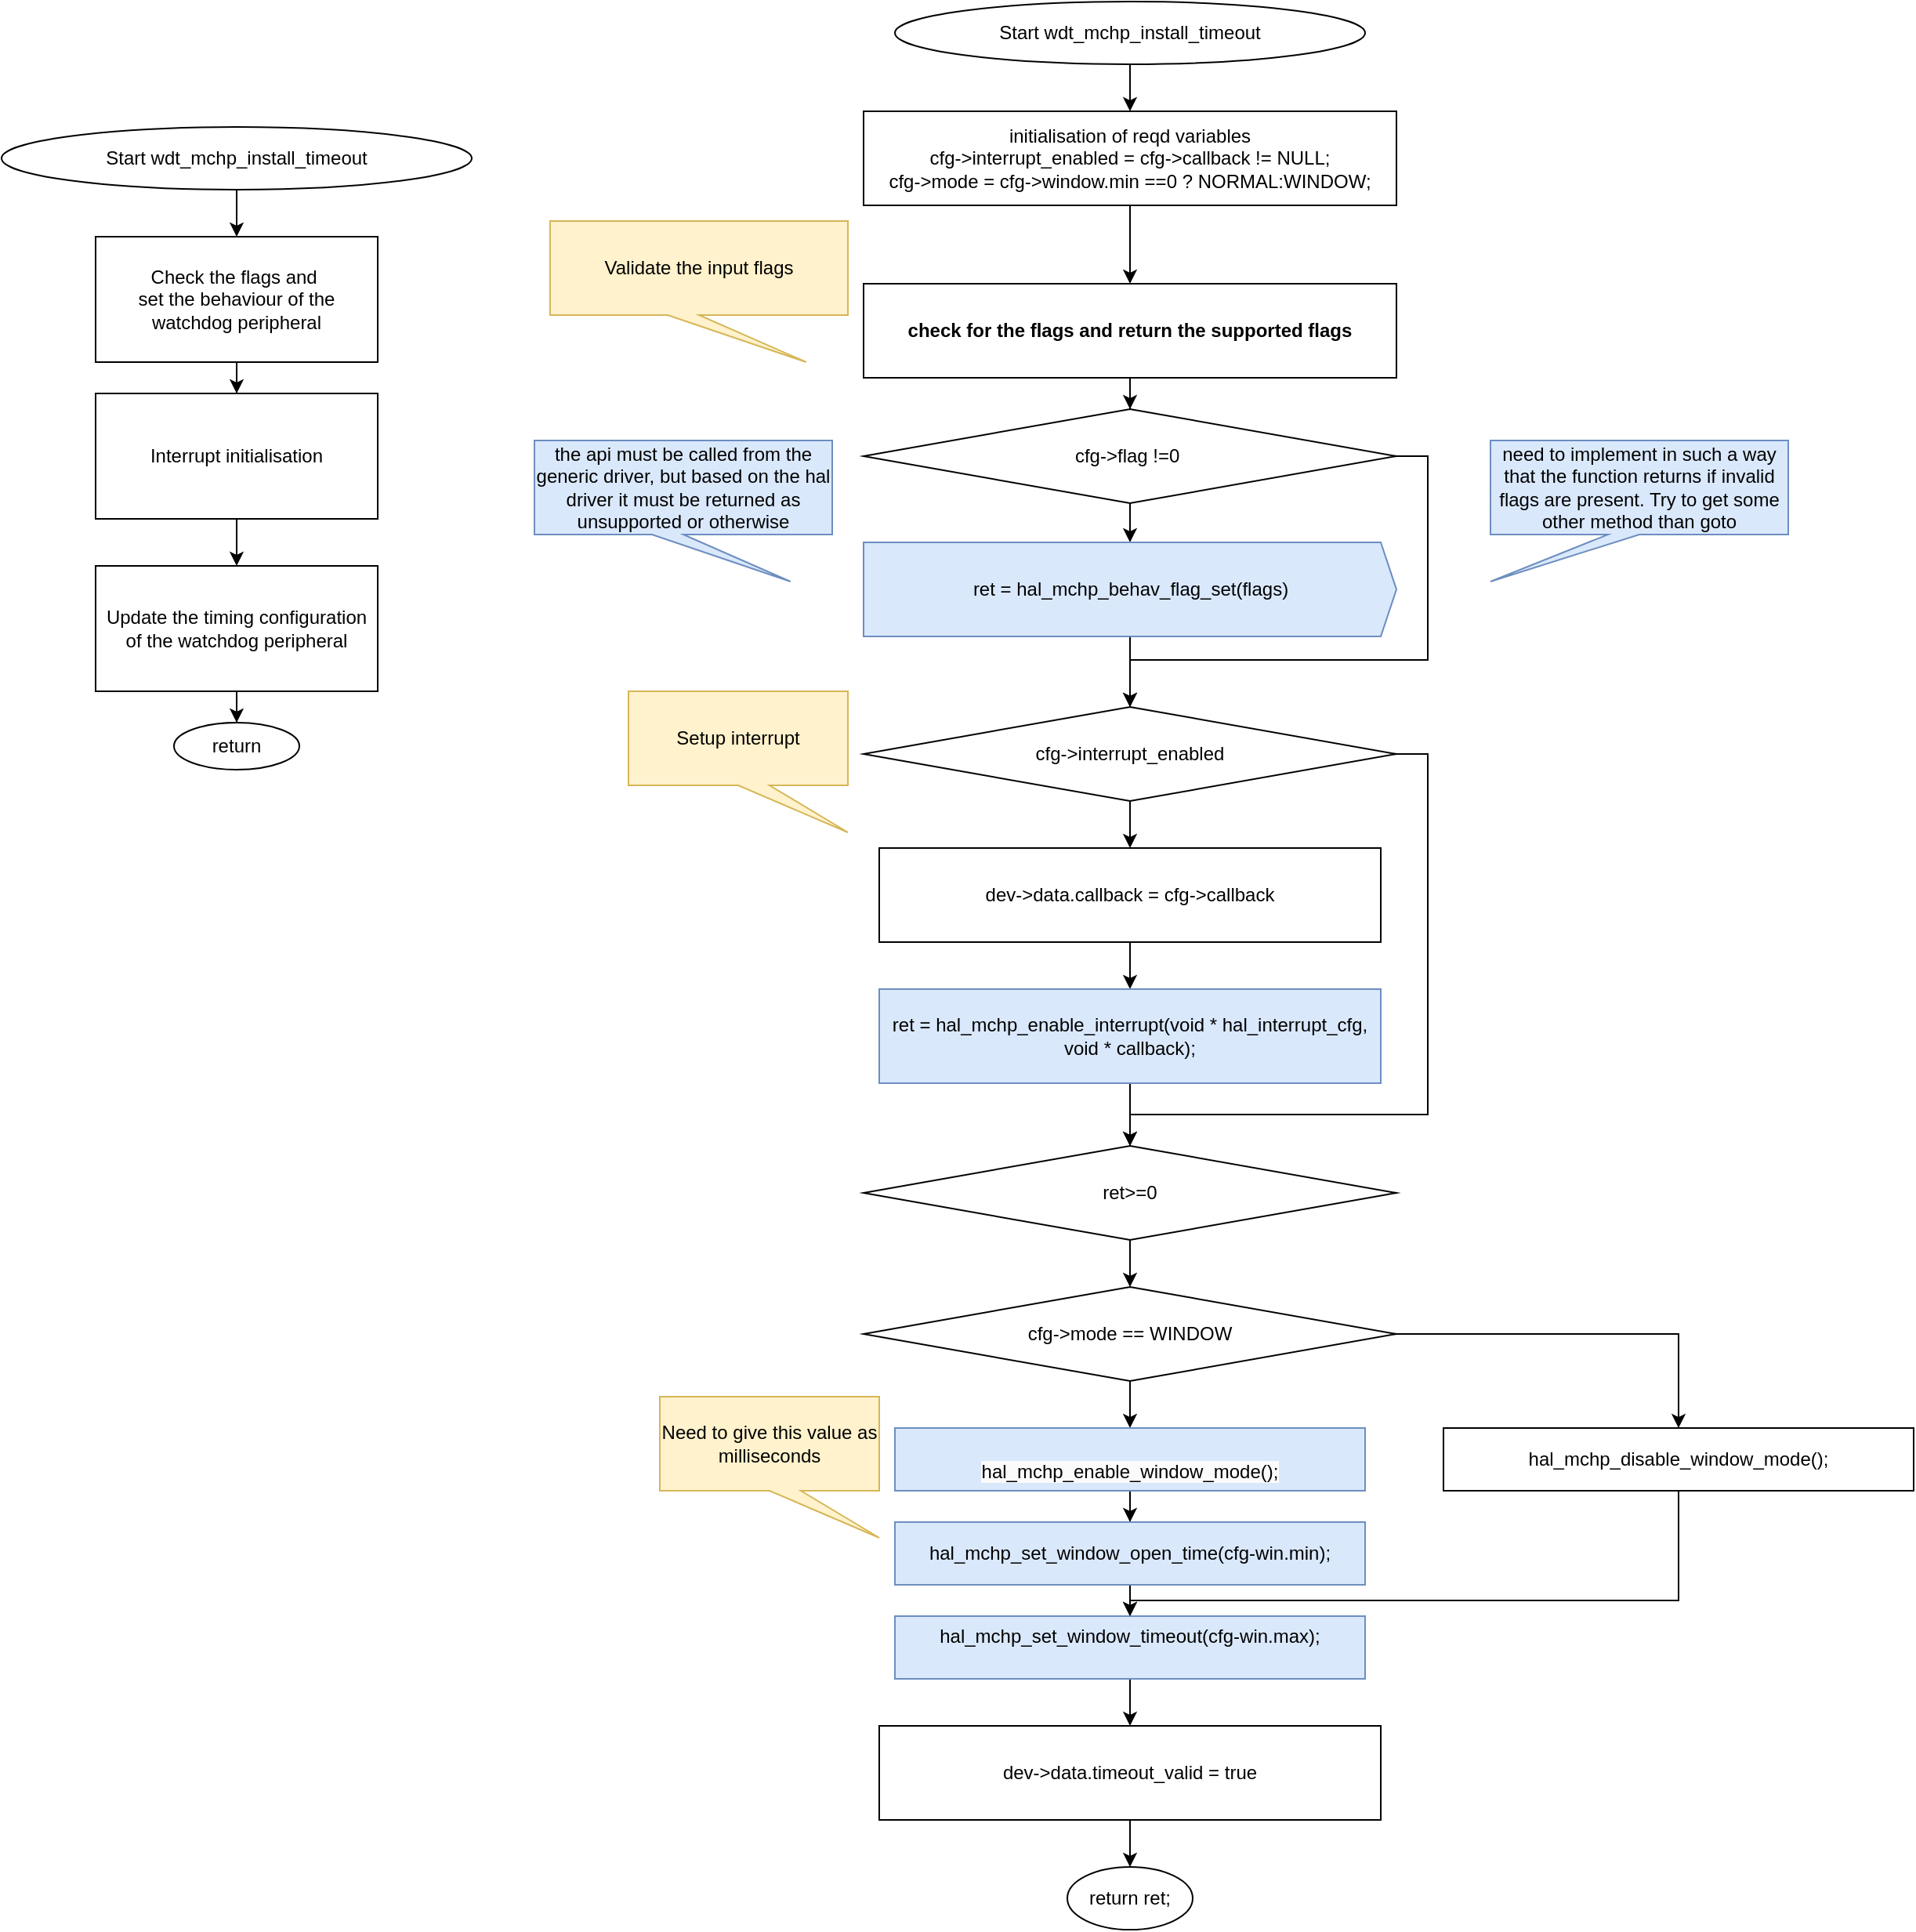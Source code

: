 <mxfile version="26.1.0" pages="4">
  <diagram name="Generic driver" id="SfNQfvxZLO02fJ4jTmW9">
    <mxGraphModel dx="3593" dy="2520" grid="1" gridSize="10" guides="1" tooltips="1" connect="1" arrows="1" fold="1" page="1" pageScale="1" pageWidth="850" pageHeight="1100" math="0" shadow="0">
      <root>
        <mxCell id="0" />
        <mxCell id="1" parent="0" />
        <mxCell id="_IJ8j6HERIVw-JtHitqG-2" value="" style="edgeStyle=orthogonalEdgeStyle;shape=connector;rounded=0;orthogonalLoop=1;jettySize=auto;html=1;strokeColor=default;strokeWidth=1;align=center;verticalAlign=middle;fontFamily=Helvetica;fontSize=11;fontColor=default;labelBackgroundColor=default;endArrow=classic;" edge="1" parent="1" source="bzrSZ7aLA33_47RsIpQv-1" target="_IJ8j6HERIVw-JtHitqG-1">
          <mxGeometry relative="1" as="geometry" />
        </mxCell>
        <mxCell id="bzrSZ7aLA33_47RsIpQv-1" value="Start wdt_mchp_install_timeout" style="ellipse;whiteSpace=wrap;html=1;" parent="1" vertex="1">
          <mxGeometry x="290" y="-40" width="300" height="40" as="geometry" />
        </mxCell>
        <mxCell id="bzrSZ7aLA33_47RsIpQv-5" value="" style="edgeStyle=orthogonalEdgeStyle;rounded=0;orthogonalLoop=1;jettySize=auto;html=1;" parent="1" source="bzrSZ7aLA33_47RsIpQv-2" target="bzrSZ7aLA33_47RsIpQv-4" edge="1">
          <mxGeometry relative="1" as="geometry" />
        </mxCell>
        <mxCell id="bzrSZ7aLA33_47RsIpQv-2" value="check for the flags and return the supported flags" style="whiteSpace=wrap;html=1;fontStyle=1" parent="1" vertex="1">
          <mxGeometry x="270" y="140" width="340" height="60" as="geometry" />
        </mxCell>
        <mxCell id="bzrSZ7aLA33_47RsIpQv-12" value="" style="edgeStyle=orthogonalEdgeStyle;rounded=0;orthogonalLoop=1;jettySize=auto;html=1;" parent="1" source="bzrSZ7aLA33_47RsIpQv-4" target="bzrSZ7aLA33_47RsIpQv-11" edge="1">
          <mxGeometry relative="1" as="geometry" />
        </mxCell>
        <mxCell id="jySaXH7x7-FIl3scMTHg-3" style="edgeStyle=orthogonalEdgeStyle;shape=connector;rounded=0;orthogonalLoop=1;jettySize=auto;html=1;exitX=1;exitY=0.5;exitDx=0;exitDy=0;entryX=0.5;entryY=0;entryDx=0;entryDy=0;strokeColor=default;strokeWidth=1;align=center;verticalAlign=middle;fontFamily=Helvetica;fontSize=11;fontColor=default;labelBackgroundColor=default;endArrow=classic;" edge="1" parent="1" source="bzrSZ7aLA33_47RsIpQv-4" target="_IJ8j6HERIVw-JtHitqG-49">
          <mxGeometry relative="1" as="geometry">
            <mxPoint x="440" y="400" as="targetPoint" />
            <Array as="points">
              <mxPoint x="630" y="250" />
              <mxPoint x="630" y="380" />
              <mxPoint x="440" y="380" />
            </Array>
          </mxGeometry>
        </mxCell>
        <mxCell id="bzrSZ7aLA33_47RsIpQv-4" value="cfg-&amp;gt;flag !=0&amp;nbsp;" style="rhombus;whiteSpace=wrap;html=1;" parent="1" vertex="1">
          <mxGeometry x="270" y="220" width="340" height="60" as="geometry" />
        </mxCell>
        <mxCell id="bzrSZ7aLA33_47RsIpQv-7" value="Validate the input flags" style="shape=callout;whiteSpace=wrap;html=1;perimeter=calloutPerimeter;position2=0.14;fillColor=#fff2cc;strokeColor=#d6b656;flipH=1;" parent="1" vertex="1">
          <mxGeometry x="70" y="100" width="190" height="90" as="geometry" />
        </mxCell>
        <mxCell id="bzrSZ7aLA33_47RsIpQv-9" value="the api must be called from the generic driver, but based on the hal driver it must be returned as unsupported or otherwise" style="shape=callout;whiteSpace=wrap;html=1;perimeter=calloutPerimeter;position2=0.14;fillColor=#dae8fc;strokeColor=#6c8ebf;flipH=1;" parent="1" vertex="1">
          <mxGeometry x="60" y="240" width="190" height="90" as="geometry" />
        </mxCell>
        <mxCell id="jySaXH7x7-FIl3scMTHg-4" value="" style="edgeStyle=orthogonalEdgeStyle;shape=connector;rounded=0;orthogonalLoop=1;jettySize=auto;html=1;strokeColor=default;strokeWidth=1;align=center;verticalAlign=middle;fontFamily=Helvetica;fontSize=11;fontColor=default;labelBackgroundColor=default;endArrow=classic;entryX=0.5;entryY=0;entryDx=0;entryDy=0;" edge="1" parent="1" source="bzrSZ7aLA33_47RsIpQv-11" target="_IJ8j6HERIVw-JtHitqG-49">
          <mxGeometry relative="1" as="geometry">
            <mxPoint x="440.0" y="400" as="targetPoint" />
          </mxGeometry>
        </mxCell>
        <mxCell id="bzrSZ7aLA33_47RsIpQv-11" value="ret = hal_mchp_behav_flag_set(flags)" style="html=1;shadow=0;dashed=0;align=center;verticalAlign=middle;shape=mxgraph.arrows2.arrow;dy=0;dx=10;notch=0;fillColor=#dae8fc;strokeColor=#6c8ebf;" parent="1" vertex="1">
          <mxGeometry x="270" y="305" width="340" height="60" as="geometry" />
        </mxCell>
        <mxCell id="Qr5PpfuwBPDNZFlePaK6-3" value="" style="edgeStyle=orthogonalEdgeStyle;shape=connector;rounded=0;orthogonalLoop=1;jettySize=auto;html=1;strokeColor=default;strokeWidth=1;align=center;verticalAlign=middle;fontFamily=Helvetica;fontSize=11;fontColor=default;labelBackgroundColor=default;endArrow=classic;" edge="1" parent="1" source="Qr5PpfuwBPDNZFlePaK6-1" target="Qr5PpfuwBPDNZFlePaK6-2">
          <mxGeometry relative="1" as="geometry" />
        </mxCell>
        <mxCell id="Qr5PpfuwBPDNZFlePaK6-1" value="Start wdt_mchp_install_timeout" style="ellipse;whiteSpace=wrap;html=1;" vertex="1" parent="1">
          <mxGeometry x="-280" y="40" width="300" height="40" as="geometry" />
        </mxCell>
        <mxCell id="Qr5PpfuwBPDNZFlePaK6-5" value="" style="edgeStyle=orthogonalEdgeStyle;shape=connector;rounded=0;orthogonalLoop=1;jettySize=auto;html=1;strokeColor=default;strokeWidth=1;align=center;verticalAlign=middle;fontFamily=Helvetica;fontSize=11;fontColor=default;labelBackgroundColor=default;endArrow=classic;" edge="1" parent="1" source="Qr5PpfuwBPDNZFlePaK6-2" target="Qr5PpfuwBPDNZFlePaK6-4">
          <mxGeometry relative="1" as="geometry" />
        </mxCell>
        <mxCell id="Qr5PpfuwBPDNZFlePaK6-2" value="Check the flags and&amp;nbsp;&lt;div&gt;set the behaviour of the&lt;/div&gt;&lt;div&gt;watchdog peripheral&lt;/div&gt;" style="whiteSpace=wrap;html=1;" vertex="1" parent="1">
          <mxGeometry x="-220" y="110" width="180" height="80" as="geometry" />
        </mxCell>
        <mxCell id="Qr5PpfuwBPDNZFlePaK6-7" value="" style="edgeStyle=orthogonalEdgeStyle;shape=connector;rounded=0;orthogonalLoop=1;jettySize=auto;html=1;strokeColor=default;strokeWidth=1;align=center;verticalAlign=middle;fontFamily=Helvetica;fontSize=11;fontColor=default;labelBackgroundColor=default;endArrow=classic;" edge="1" parent="1" source="Qr5PpfuwBPDNZFlePaK6-4" target="Qr5PpfuwBPDNZFlePaK6-6">
          <mxGeometry relative="1" as="geometry" />
        </mxCell>
        <mxCell id="Qr5PpfuwBPDNZFlePaK6-4" value="Interrupt initialisation" style="whiteSpace=wrap;html=1;" vertex="1" parent="1">
          <mxGeometry x="-220" y="210" width="180" height="80" as="geometry" />
        </mxCell>
        <mxCell id="Qr5PpfuwBPDNZFlePaK6-9" value="" style="edgeStyle=orthogonalEdgeStyle;shape=connector;rounded=0;orthogonalLoop=1;jettySize=auto;html=1;strokeColor=default;strokeWidth=1;align=center;verticalAlign=middle;fontFamily=Helvetica;fontSize=11;fontColor=default;labelBackgroundColor=default;endArrow=classic;" edge="1" parent="1" source="Qr5PpfuwBPDNZFlePaK6-6" target="Qr5PpfuwBPDNZFlePaK6-8">
          <mxGeometry relative="1" as="geometry" />
        </mxCell>
        <mxCell id="Qr5PpfuwBPDNZFlePaK6-6" value="Update the timing configuration of the watchdog peripheral" style="whiteSpace=wrap;html=1;" vertex="1" parent="1">
          <mxGeometry x="-220" y="320" width="180" height="80" as="geometry" />
        </mxCell>
        <mxCell id="Qr5PpfuwBPDNZFlePaK6-8" value="return" style="ellipse;whiteSpace=wrap;html=1;" vertex="1" parent="1">
          <mxGeometry x="-170" y="420" width="80" height="30" as="geometry" />
        </mxCell>
        <mxCell id="_IJ8j6HERIVw-JtHitqG-3" value="" style="edgeStyle=orthogonalEdgeStyle;shape=connector;rounded=0;orthogonalLoop=1;jettySize=auto;html=1;strokeColor=default;strokeWidth=1;align=center;verticalAlign=middle;fontFamily=Helvetica;fontSize=11;fontColor=default;labelBackgroundColor=default;endArrow=classic;" edge="1" parent="1" source="_IJ8j6HERIVw-JtHitqG-1" target="bzrSZ7aLA33_47RsIpQv-2">
          <mxGeometry relative="1" as="geometry" />
        </mxCell>
        <mxCell id="_IJ8j6HERIVw-JtHitqG-1" value="initialisation of reqd variables&lt;div&gt;cfg-&amp;gt;interrupt_enabled = cfg-&amp;gt;callback != NULL;&lt;/div&gt;&lt;div&gt;cfg-&amp;gt;mode = cfg-&amp;gt;window.min ==0 ? NORMAL:WINDOW;&lt;/div&gt;" style="whiteSpace=wrap;html=1;" vertex="1" parent="1">
          <mxGeometry x="270" y="30" width="340" height="60" as="geometry" />
        </mxCell>
        <mxCell id="_IJ8j6HERIVw-JtHitqG-28" value="need to implement in such a way that the function returns if invalid flags are present. Try to get some other method than goto" style="shape=callout;whiteSpace=wrap;html=1;perimeter=calloutPerimeter;position2=1;fillColor=#dae8fc;strokeColor=#6c8ebf;flipH=1;" vertex="1" parent="1">
          <mxGeometry x="670" y="240" width="190" height="90" as="geometry" />
        </mxCell>
        <mxCell id="_IJ8j6HERIVw-JtHitqG-46" value="Setup interrupt" style="shape=callout;whiteSpace=wrap;html=1;perimeter=calloutPerimeter;position2=1;fillColor=#fff2cc;strokeColor=#d6b656;" vertex="1" parent="1">
          <mxGeometry x="120" y="400" width="140" height="90" as="geometry" />
        </mxCell>
        <mxCell id="_IJ8j6HERIVw-JtHitqG-47" value="" style="edgeStyle=orthogonalEdgeStyle;shape=connector;rounded=0;orthogonalLoop=1;jettySize=auto;html=1;strokeColor=default;strokeWidth=1;align=center;verticalAlign=middle;fontFamily=Helvetica;fontSize=11;fontColor=default;labelBackgroundColor=default;endArrow=classic;" edge="1" parent="1" source="_IJ8j6HERIVw-JtHitqG-49" target="_IJ8j6HERIVw-JtHitqG-51">
          <mxGeometry relative="1" as="geometry" />
        </mxCell>
        <mxCell id="_IJ8j6HERIVw-JtHitqG-48" style="edgeStyle=orthogonalEdgeStyle;shape=connector;rounded=0;orthogonalLoop=1;jettySize=auto;html=1;exitX=1;exitY=0.5;exitDx=0;exitDy=0;entryX=0.5;entryY=0;entryDx=0;entryDy=0;strokeColor=default;strokeWidth=1;align=center;verticalAlign=middle;fontFamily=Helvetica;fontSize=11;fontColor=default;labelBackgroundColor=default;endArrow=classic;" edge="1" parent="1" source="_IJ8j6HERIVw-JtHitqG-49" target="_IJ8j6HERIVw-JtHitqG-57">
          <mxGeometry relative="1" as="geometry">
            <Array as="points">
              <mxPoint x="630" y="440" />
              <mxPoint x="630" y="670" />
              <mxPoint x="440" y="670" />
            </Array>
          </mxGeometry>
        </mxCell>
        <mxCell id="_IJ8j6HERIVw-JtHitqG-49" value="cfg-&amp;gt;interrupt_enabled" style="rhombus;whiteSpace=wrap;html=1;" vertex="1" parent="1">
          <mxGeometry x="270" y="410" width="340" height="60" as="geometry" />
        </mxCell>
        <mxCell id="_IJ8j6HERIVw-JtHitqG-50" value="" style="edgeStyle=orthogonalEdgeStyle;shape=connector;rounded=0;orthogonalLoop=1;jettySize=auto;html=1;strokeColor=default;strokeWidth=1;align=center;verticalAlign=middle;fontFamily=Helvetica;fontSize=11;fontColor=default;labelBackgroundColor=default;endArrow=classic;" edge="1" parent="1" source="_IJ8j6HERIVw-JtHitqG-51" target="_IJ8j6HERIVw-JtHitqG-53">
          <mxGeometry relative="1" as="geometry" />
        </mxCell>
        <mxCell id="_IJ8j6HERIVw-JtHitqG-51" value="dev-&amp;gt;data.callback = cfg-&amp;gt;callback" style="whiteSpace=wrap;html=1;" vertex="1" parent="1">
          <mxGeometry x="280" y="500" width="320" height="60" as="geometry" />
        </mxCell>
        <mxCell id="_IJ8j6HERIVw-JtHitqG-52" style="edgeStyle=orthogonalEdgeStyle;shape=connector;rounded=0;orthogonalLoop=1;jettySize=auto;html=1;entryX=0.5;entryY=0;entryDx=0;entryDy=0;strokeColor=default;strokeWidth=1;align=center;verticalAlign=middle;fontFamily=Helvetica;fontSize=11;fontColor=default;labelBackgroundColor=default;endArrow=classic;" edge="1" parent="1" source="_IJ8j6HERIVw-JtHitqG-53" target="_IJ8j6HERIVw-JtHitqG-57">
          <mxGeometry relative="1" as="geometry" />
        </mxCell>
        <mxCell id="_IJ8j6HERIVw-JtHitqG-53" value="ret = hal_mchp_enable_interrupt(void * hal_interrupt_cfg, void * callback);" style="whiteSpace=wrap;html=1;fillColor=#dae8fc;strokeColor=#6c8ebf;" vertex="1" parent="1">
          <mxGeometry x="280" y="590" width="320" height="60" as="geometry" />
        </mxCell>
        <mxCell id="_IJ8j6HERIVw-JtHitqG-72" style="edgeStyle=orthogonalEdgeStyle;shape=connector;rounded=0;orthogonalLoop=1;jettySize=auto;html=1;entryX=0.5;entryY=0;entryDx=0;entryDy=0;strokeColor=default;strokeWidth=1;align=center;verticalAlign=middle;fontFamily=Helvetica;fontSize=11;fontColor=default;labelBackgroundColor=default;endArrow=classic;" edge="1" parent="1" source="_IJ8j6HERIVw-JtHitqG-57" target="_IJ8j6HERIVw-JtHitqG-62">
          <mxGeometry relative="1" as="geometry" />
        </mxCell>
        <mxCell id="_IJ8j6HERIVw-JtHitqG-57" value="ret&amp;gt;=0" style="rhombus;whiteSpace=wrap;html=1;" vertex="1" parent="1">
          <mxGeometry x="270" y="690" width="340" height="60" as="geometry" />
        </mxCell>
        <mxCell id="_IJ8j6HERIVw-JtHitqG-75" value="" style="edgeStyle=orthogonalEdgeStyle;shape=connector;rounded=0;orthogonalLoop=1;jettySize=auto;html=1;strokeColor=default;strokeWidth=1;align=center;verticalAlign=middle;fontFamily=Helvetica;fontSize=11;fontColor=default;labelBackgroundColor=default;endArrow=classic;" edge="1" parent="1" source="_IJ8j6HERIVw-JtHitqG-59" target="_IJ8j6HERIVw-JtHitqG-74">
          <mxGeometry relative="1" as="geometry" />
        </mxCell>
        <mxCell id="_IJ8j6HERIVw-JtHitqG-59" value="dev-&amp;gt;data.timeout_valid = true" style="whiteSpace=wrap;html=1;" vertex="1" parent="1">
          <mxGeometry x="280" y="1060" width="320" height="60" as="geometry" />
        </mxCell>
        <mxCell id="_IJ8j6HERIVw-JtHitqG-60" value="" style="edgeStyle=orthogonalEdgeStyle;shape=connector;rounded=0;orthogonalLoop=1;jettySize=auto;html=1;strokeColor=default;strokeWidth=1;align=center;verticalAlign=middle;fontFamily=Helvetica;fontSize=11;fontColor=default;labelBackgroundColor=default;endArrow=classic;" edge="1" parent="1" source="_IJ8j6HERIVw-JtHitqG-62" target="_IJ8j6HERIVw-JtHitqG-64">
          <mxGeometry relative="1" as="geometry" />
        </mxCell>
        <mxCell id="_IJ8j6HERIVw-JtHitqG-61" style="edgeStyle=orthogonalEdgeStyle;shape=connector;rounded=0;orthogonalLoop=1;jettySize=auto;html=1;entryX=0.5;entryY=0;entryDx=0;entryDy=0;strokeColor=default;strokeWidth=1;align=center;verticalAlign=middle;fontFamily=Helvetica;fontSize=11;fontColor=default;labelBackgroundColor=default;endArrow=classic;" edge="1" parent="1" source="_IJ8j6HERIVw-JtHitqG-62" target="_IJ8j6HERIVw-JtHitqG-70">
          <mxGeometry relative="1" as="geometry">
            <mxPoint x="790" y="870" as="targetPoint" />
          </mxGeometry>
        </mxCell>
        <mxCell id="_IJ8j6HERIVw-JtHitqG-62" value="cfg-&amp;gt;mode == WINDOW" style="rhombus;whiteSpace=wrap;html=1;" vertex="1" parent="1">
          <mxGeometry x="270" y="780" width="340" height="60" as="geometry" />
        </mxCell>
        <mxCell id="_IJ8j6HERIVw-JtHitqG-63" value="" style="edgeStyle=orthogonalEdgeStyle;shape=connector;rounded=0;orthogonalLoop=1;jettySize=auto;html=1;strokeColor=default;strokeWidth=1;align=center;verticalAlign=middle;fontFamily=Helvetica;fontSize=11;fontColor=default;labelBackgroundColor=default;endArrow=classic;" edge="1" parent="1" source="_IJ8j6HERIVw-JtHitqG-64" target="_IJ8j6HERIVw-JtHitqG-67">
          <mxGeometry relative="1" as="geometry" />
        </mxCell>
        <mxCell id="_IJ8j6HERIVw-JtHitqG-64" value="&lt;br&gt;&lt;span style=&quot;color: rgb(0, 0, 0); font-family: Helvetica; font-size: 12px; font-style: normal; font-variant-ligatures: normal; font-variant-caps: normal; font-weight: 400; letter-spacing: normal; orphans: 2; text-align: center; text-indent: 0px; text-transform: none; widows: 2; word-spacing: 0px; -webkit-text-stroke-width: 0px; white-space: normal; background-color: rgb(251, 251, 251); text-decoration-thickness: initial; text-decoration-style: initial; text-decoration-color: initial; float: none; display: inline !important;&quot;&gt;hal_mchp_enable_window_mode();&lt;/span&gt;" style="whiteSpace=wrap;html=1;fillColor=#dae8fc;strokeColor=#6c8ebf;" vertex="1" parent="1">
          <mxGeometry x="290" y="870" width="300" height="40" as="geometry" />
        </mxCell>
        <mxCell id="_IJ8j6HERIVw-JtHitqG-65" value="Need to give this value as milliseconds" style="shape=callout;whiteSpace=wrap;html=1;perimeter=calloutPerimeter;position2=1;fillColor=#fff2cc;strokeColor=#d6b656;" vertex="1" parent="1">
          <mxGeometry x="140" y="850" width="140" height="90" as="geometry" />
        </mxCell>
        <mxCell id="_IJ8j6HERIVw-JtHitqG-66" value="" style="edgeStyle=orthogonalEdgeStyle;shape=connector;rounded=0;orthogonalLoop=1;jettySize=auto;html=1;strokeColor=default;strokeWidth=1;align=center;verticalAlign=middle;fontFamily=Helvetica;fontSize=11;fontColor=default;labelBackgroundColor=default;endArrow=classic;" edge="1" parent="1" source="_IJ8j6HERIVw-JtHitqG-67" target="_IJ8j6HERIVw-JtHitqG-68">
          <mxGeometry relative="1" as="geometry" />
        </mxCell>
        <mxCell id="_IJ8j6HERIVw-JtHitqG-67" value="hal_mchp_set_window_open_time(cfg-win.min);" style="whiteSpace=wrap;html=1;fillColor=#dae8fc;strokeColor=#6c8ebf;" vertex="1" parent="1">
          <mxGeometry x="290" y="930" width="300" height="40" as="geometry" />
        </mxCell>
        <mxCell id="_IJ8j6HERIVw-JtHitqG-73" value="" style="edgeStyle=orthogonalEdgeStyle;shape=connector;rounded=0;orthogonalLoop=1;jettySize=auto;html=1;strokeColor=default;strokeWidth=1;align=center;verticalAlign=middle;fontFamily=Helvetica;fontSize=11;fontColor=default;labelBackgroundColor=default;endArrow=classic;" edge="1" parent="1" source="_IJ8j6HERIVw-JtHitqG-68" target="_IJ8j6HERIVw-JtHitqG-59">
          <mxGeometry relative="1" as="geometry" />
        </mxCell>
        <mxCell id="_IJ8j6HERIVw-JtHitqG-68" value="hal_mchp_set_window_timeout(cfg-win.max);&lt;div&gt;&lt;br&gt;&lt;/div&gt;" style="whiteSpace=wrap;html=1;fillColor=#dae8fc;strokeColor=#6c8ebf;" vertex="1" parent="1">
          <mxGeometry x="290" y="990" width="300" height="40" as="geometry" />
        </mxCell>
        <mxCell id="_IJ8j6HERIVw-JtHitqG-69" style="edgeStyle=orthogonalEdgeStyle;shape=connector;rounded=0;orthogonalLoop=1;jettySize=auto;html=1;entryX=0.5;entryY=0;entryDx=0;entryDy=0;strokeColor=default;strokeWidth=1;align=center;verticalAlign=middle;fontFamily=Helvetica;fontSize=11;fontColor=default;labelBackgroundColor=default;endArrow=classic;" edge="1" parent="1" source="_IJ8j6HERIVw-JtHitqG-70" target="_IJ8j6HERIVw-JtHitqG-68">
          <mxGeometry relative="1" as="geometry">
            <Array as="points">
              <mxPoint x="790" y="980" />
              <mxPoint x="440" y="980" />
            </Array>
          </mxGeometry>
        </mxCell>
        <mxCell id="_IJ8j6HERIVw-JtHitqG-70" value="hal_mchp_disable_window_mode();" style="whiteSpace=wrap;html=1;" vertex="1" parent="1">
          <mxGeometry x="640" y="870" width="300" height="40" as="geometry" />
        </mxCell>
        <mxCell id="_IJ8j6HERIVw-JtHitqG-74" value="return ret;" style="ellipse;whiteSpace=wrap;html=1;" vertex="1" parent="1">
          <mxGeometry x="400" y="1150" width="80" height="40" as="geometry" />
        </mxCell>
      </root>
    </mxGraphModel>
  </diagram>
  <diagram id="mrL40OAUaDH0NrS9_X1C" name="Page-3">
    <mxGraphModel dx="880" dy="508" grid="1" gridSize="10" guides="1" tooltips="1" connect="1" arrows="1" fold="1" page="1" pageScale="1" pageWidth="850" pageHeight="1100" math="0" shadow="0">
      <root>
        <mxCell id="0" />
        <mxCell id="1" parent="0" />
        <mxCell id="KmBSJvv9kaU-mW039gCW-1" value="" style="rounded=0;whiteSpace=wrap;html=1;fillColor=#f8cecc;strokeColor=#b85450;" vertex="1" parent="1">
          <mxGeometry x="100" y="260" width="400" height="60" as="geometry" />
        </mxCell>
        <mxCell id="KmBSJvv9kaU-mW039gCW-2" value="0" style="text;html=1;align=center;verticalAlign=middle;resizable=0;points=[];autosize=1;strokeColor=none;fillColor=none;" vertex="1" parent="1">
          <mxGeometry x="75" y="328" width="30" height="30" as="geometry" />
        </mxCell>
        <mxCell id="KmBSJvv9kaU-mW039gCW-3" value="max" style="text;html=1;align=center;verticalAlign=middle;resizable=0;points=[];autosize=1;strokeColor=none;fillColor=none;" vertex="1" parent="1">
          <mxGeometry x="485" y="328" width="50" height="30" as="geometry" />
        </mxCell>
        <mxCell id="KmBSJvv9kaU-mW039gCW-4" value="" style="rounded=0;whiteSpace=wrap;html=1;fillColor=#d5e8d4;strokeColor=#82b366;" vertex="1" parent="1">
          <mxGeometry x="350" y="260" width="150" height="60" as="geometry" />
        </mxCell>
        <mxCell id="KmBSJvv9kaU-mW039gCW-5" value="window_closed_time" style="text;html=1;align=center;verticalAlign=middle;resizable=0;points=[];autosize=1;strokeColor=none;fillColor=none;" vertex="1" parent="1">
          <mxGeometry x="285" y="328" width="130" height="30" as="geometry" />
        </mxCell>
        <mxCell id="KmBSJvv9kaU-mW039gCW-7" value="indow.min" style="text;html=1;align=center;verticalAlign=middle;resizable=0;points=[];autosize=1;strokeColor=none;fillColor=none;" vertex="1" parent="1">
          <mxGeometry x="310" y="350" width="80" height="30" as="geometry" />
        </mxCell>
      </root>
    </mxGraphModel>
  </diagram>
  <diagram id="LaF0GwoJg4vZkra2ekSi" name="Hal_functions">
    <mxGraphModel dx="30" dy="506" grid="1" gridSize="10" guides="1" tooltips="1" connect="1" arrows="1" fold="1" page="1" pageScale="1" pageWidth="850" pageHeight="1100" math="0" shadow="0">
      <root>
        <mxCell id="0" />
        <mxCell id="1" parent="0" />
        <mxCell id="ZTI3S_R1coys5E8OLLgq-1" value="" style="edgeStyle=orthogonalEdgeStyle;rounded=0;orthogonalLoop=1;jettySize=auto;html=1;" parent="1" source="ZTI3S_R1coys5E8OLLgq-2" target="ZTI3S_R1coys5E8OLLgq-7" edge="1">
          <mxGeometry relative="1" as="geometry" />
        </mxCell>
        <mxCell id="ZTI3S_R1coys5E8OLLgq-2" value="start hal_mchp_behav_flag_set(flags)" style="ellipse;whiteSpace=wrap;html=1;" parent="1" vertex="1">
          <mxGeometry x="1225" y="70" width="265" height="40" as="geometry" />
        </mxCell>
        <mxCell id="ZTI3S_R1coys5E8OLLgq-3" style="edgeStyle=orthogonalEdgeStyle;shape=connector;rounded=0;orthogonalLoop=1;jettySize=auto;html=1;strokeColor=default;strokeWidth=1;align=center;verticalAlign=middle;fontFamily=Helvetica;fontSize=11;fontColor=default;labelBackgroundColor=default;endArrow=classic;" parent="1" source="ZTI3S_R1coys5E8OLLgq-7" target="ZTI3S_R1coys5E8OLLgq-11" edge="1">
          <mxGeometry relative="1" as="geometry" />
        </mxCell>
        <mxCell id="ZTI3S_R1coys5E8OLLgq-4" style="edgeStyle=orthogonalEdgeStyle;shape=connector;rounded=0;orthogonalLoop=1;jettySize=auto;html=1;entryX=0.5;entryY=0;entryDx=0;entryDy=0;strokeColor=default;strokeWidth=1;align=center;verticalAlign=middle;fontFamily=Helvetica;fontSize=11;fontColor=default;labelBackgroundColor=default;endArrow=classic;" parent="1" source="ZTI3S_R1coys5E8OLLgq-7" target="ZTI3S_R1coys5E8OLLgq-13" edge="1">
          <mxGeometry relative="1" as="geometry" />
        </mxCell>
        <mxCell id="ZTI3S_R1coys5E8OLLgq-5" style="edgeStyle=orthogonalEdgeStyle;shape=connector;rounded=0;orthogonalLoop=1;jettySize=auto;html=1;entryX=0.5;entryY=0;entryDx=0;entryDy=0;strokeColor=default;strokeWidth=1;align=center;verticalAlign=middle;fontFamily=Helvetica;fontSize=11;fontColor=default;labelBackgroundColor=default;endArrow=classic;" parent="1" source="ZTI3S_R1coys5E8OLLgq-7" target="ZTI3S_R1coys5E8OLLgq-17" edge="1">
          <mxGeometry relative="1" as="geometry">
            <Array as="points">
              <mxPoint x="1357.5" y="210" />
              <mxPoint x="1639.5" y="210" />
            </Array>
          </mxGeometry>
        </mxCell>
        <mxCell id="ZTI3S_R1coys5E8OLLgq-6" style="edgeStyle=orthogonalEdgeStyle;shape=connector;rounded=0;orthogonalLoop=1;jettySize=auto;html=1;strokeColor=default;strokeWidth=1;align=center;verticalAlign=middle;fontFamily=Helvetica;fontSize=11;fontColor=default;labelBackgroundColor=default;endArrow=classic;" parent="1" source="ZTI3S_R1coys5E8OLLgq-7" target="ZTI3S_R1coys5E8OLLgq-9" edge="1">
          <mxGeometry relative="1" as="geometry">
            <Array as="points">
              <mxPoint x="1357.5" y="210" />
              <mxPoint x="1075.5" y="210" />
            </Array>
          </mxGeometry>
        </mxCell>
        <mxCell id="ZTI3S_R1coys5E8OLLgq-7" value="flags" style="shape=hexagon;perimeter=hexagonPerimeter2;whiteSpace=wrap;html=1;fixedSize=1;" parent="1" vertex="1">
          <mxGeometry x="1297.5" y="140" width="120" height="50" as="geometry" />
        </mxCell>
        <mxCell id="ZTI3S_R1coys5E8OLLgq-8" value="" style="edgeStyle=orthogonalEdgeStyle;shape=connector;rounded=0;orthogonalLoop=1;jettySize=auto;html=1;strokeColor=default;strokeWidth=1;align=center;verticalAlign=middle;fontFamily=Helvetica;fontSize=11;fontColor=default;labelBackgroundColor=default;endArrow=classic;" parent="1" source="ZTI3S_R1coys5E8OLLgq-9" target="ZTI3S_R1coys5E8OLLgq-15" edge="1">
          <mxGeometry relative="1" as="geometry" />
        </mxCell>
        <mxCell id="ZTI3S_R1coys5E8OLLgq-9" value="WDT_FLAG_RESET_NONE" style="whiteSpace=wrap;html=1;" parent="1" vertex="1">
          <mxGeometry x="990" y="230" width="170" height="40" as="geometry" />
        </mxCell>
        <mxCell id="ZTI3S_R1coys5E8OLLgq-10" value="" style="edgeStyle=orthogonalEdgeStyle;shape=connector;rounded=0;orthogonalLoop=1;jettySize=auto;html=1;strokeColor=default;strokeWidth=1;align=center;verticalAlign=middle;fontFamily=Helvetica;fontSize=11;fontColor=default;labelBackgroundColor=default;endArrow=classic;" parent="1" source="ZTI3S_R1coys5E8OLLgq-11" target="ZTI3S_R1coys5E8OLLgq-20" edge="1">
          <mxGeometry relative="1" as="geometry" />
        </mxCell>
        <mxCell id="ZTI3S_R1coys5E8OLLgq-11" value="&lt;span style=&quot;white-space: normal;&quot;&gt;WDT_FLAG_RESET_CPU_CORE&lt;/span&gt;" style="whiteSpace=wrap;html=1;" parent="1" vertex="1">
          <mxGeometry x="1165" y="230" width="210" height="40" as="geometry" />
        </mxCell>
        <mxCell id="ZTI3S_R1coys5E8OLLgq-12" value="" style="edgeStyle=orthogonalEdgeStyle;shape=connector;rounded=0;orthogonalLoop=1;jettySize=auto;html=1;strokeColor=default;strokeWidth=1;align=center;verticalAlign=middle;fontFamily=Helvetica;fontSize=11;fontColor=default;labelBackgroundColor=default;endArrow=classic;" parent="1" source="ZTI3S_R1coys5E8OLLgq-13" target="ZTI3S_R1coys5E8OLLgq-22" edge="1">
          <mxGeometry relative="1" as="geometry" />
        </mxCell>
        <mxCell id="ZTI3S_R1coys5E8OLLgq-13" value="&lt;span style=&quot;white-space: normal;&quot;&gt;WDT_FLAG_RESET_SOC&amp;nbsp;&lt;/span&gt;" style="whiteSpace=wrap;html=1;" parent="1" vertex="1">
          <mxGeometry x="1380" y="230" width="170" height="40" as="geometry" />
        </mxCell>
        <mxCell id="ZTI3S_R1coys5E8OLLgq-14" value="" style="edgeStyle=orthogonalEdgeStyle;shape=connector;rounded=0;orthogonalLoop=1;jettySize=auto;html=1;strokeColor=default;strokeWidth=1;align=center;verticalAlign=middle;fontFamily=Helvetica;fontSize=11;fontColor=default;labelBackgroundColor=default;endArrow=classic;" parent="1" source="ZTI3S_R1coys5E8OLLgq-15" target="ZTI3S_R1coys5E8OLLgq-26" edge="1">
          <mxGeometry relative="1" as="geometry" />
        </mxCell>
        <mxCell id="ZTI3S_R1coys5E8OLLgq-15" value="set the register" style="whiteSpace=wrap;html=1;" parent="1" vertex="1">
          <mxGeometry x="990" y="300" width="170" height="40" as="geometry" />
        </mxCell>
        <mxCell id="ZTI3S_R1coys5E8OLLgq-16" value="" style="edgeStyle=orthogonalEdgeStyle;shape=connector;rounded=0;orthogonalLoop=1;jettySize=auto;html=1;strokeColor=default;strokeWidth=1;align=center;verticalAlign=middle;fontFamily=Helvetica;fontSize=11;fontColor=default;labelBackgroundColor=default;endArrow=classic;" parent="1" source="ZTI3S_R1coys5E8OLLgq-17" target="ZTI3S_R1coys5E8OLLgq-24" edge="1">
          <mxGeometry relative="1" as="geometry" />
        </mxCell>
        <mxCell id="ZTI3S_R1coys5E8OLLgq-17" value="default" style="whiteSpace=wrap;html=1;" parent="1" vertex="1">
          <mxGeometry x="1555" y="230" width="170" height="40" as="geometry" />
        </mxCell>
        <mxCell id="ZTI3S_R1coys5E8OLLgq-18" value="This comes in handy, if more than one flag is sent." style="shape=callout;whiteSpace=wrap;html=1;perimeter=calloutPerimeter;position2=0.14;fillColor=#fff2cc;strokeColor=#d6b656;" parent="1" vertex="1">
          <mxGeometry x="1662.5" y="140" width="140" height="90" as="geometry" />
        </mxCell>
        <mxCell id="ZTI3S_R1coys5E8OLLgq-19" value="" style="edgeStyle=orthogonalEdgeStyle;shape=connector;rounded=0;orthogonalLoop=1;jettySize=auto;html=1;strokeColor=default;strokeWidth=1;align=center;verticalAlign=middle;fontFamily=Helvetica;fontSize=11;fontColor=default;labelBackgroundColor=default;endArrow=classic;" parent="1" source="ZTI3S_R1coys5E8OLLgq-20" target="ZTI3S_R1coys5E8OLLgq-28" edge="1">
          <mxGeometry relative="1" as="geometry" />
        </mxCell>
        <mxCell id="ZTI3S_R1coys5E8OLLgq-20" value="default behaviour, no need to set any reg" style="whiteSpace=wrap;html=1;" parent="1" vertex="1">
          <mxGeometry x="1165" y="300" width="210" height="40" as="geometry" />
        </mxCell>
        <mxCell id="ZTI3S_R1coys5E8OLLgq-21" value="" style="edgeStyle=orthogonalEdgeStyle;shape=connector;rounded=0;orthogonalLoop=1;jettySize=auto;html=1;strokeColor=default;strokeWidth=1;align=center;verticalAlign=middle;fontFamily=Helvetica;fontSize=11;fontColor=default;labelBackgroundColor=default;endArrow=classic;" parent="1" source="ZTI3S_R1coys5E8OLLgq-22" target="ZTI3S_R1coys5E8OLLgq-30" edge="1">
          <mxGeometry relative="1" as="geometry" />
        </mxCell>
        <mxCell id="ZTI3S_R1coys5E8OLLgq-22" value="default behaviour, no need to set any reg" style="whiteSpace=wrap;html=1;" parent="1" vertex="1">
          <mxGeometry x="1380" y="300" width="170" height="40" as="geometry" />
        </mxCell>
        <mxCell id="ZTI3S_R1coys5E8OLLgq-23" value="" style="edgeStyle=orthogonalEdgeStyle;shape=connector;rounded=0;orthogonalLoop=1;jettySize=auto;html=1;strokeColor=default;strokeWidth=1;align=center;verticalAlign=middle;fontFamily=Helvetica;fontSize=11;fontColor=default;labelBackgroundColor=default;endArrow=classic;" parent="1" source="ZTI3S_R1coys5E8OLLgq-24" target="ZTI3S_R1coys5E8OLLgq-32" edge="1">
          <mxGeometry relative="1" as="geometry" />
        </mxCell>
        <mxCell id="ZTI3S_R1coys5E8OLLgq-24" value="invalid flag usage" style="whiteSpace=wrap;html=1;" parent="1" vertex="1">
          <mxGeometry x="1555" y="300" width="170" height="40" as="geometry" />
        </mxCell>
        <mxCell id="ZTI3S_R1coys5E8OLLgq-25" style="edgeStyle=orthogonalEdgeStyle;shape=connector;rounded=0;orthogonalLoop=1;jettySize=auto;html=1;entryX=0.5;entryY=0;entryDx=0;entryDy=0;strokeColor=default;strokeWidth=1;align=center;verticalAlign=middle;fontFamily=Helvetica;fontSize=11;fontColor=default;labelBackgroundColor=default;endArrow=classic;" parent="1" source="ZTI3S_R1coys5E8OLLgq-26" target="ZTI3S_R1coys5E8OLLgq-33" edge="1">
          <mxGeometry relative="1" as="geometry">
            <Array as="points">
              <mxPoint x="1075.5" y="450" />
              <mxPoint x="1367.5" y="450" />
            </Array>
          </mxGeometry>
        </mxCell>
        <mxCell id="ZTI3S_R1coys5E8OLLgq-26" value="ret = -1" style="whiteSpace=wrap;html=1;" parent="1" vertex="1">
          <mxGeometry x="990" y="370" width="170" height="40" as="geometry" />
        </mxCell>
        <mxCell id="ZTI3S_R1coys5E8OLLgq-27" style="edgeStyle=orthogonalEdgeStyle;shape=connector;rounded=0;orthogonalLoop=1;jettySize=auto;html=1;strokeColor=default;strokeWidth=1;align=center;verticalAlign=middle;fontFamily=Helvetica;fontSize=11;fontColor=default;labelBackgroundColor=default;endArrow=classic;entryX=0.5;entryY=0;entryDx=0;entryDy=0;" parent="1" source="ZTI3S_R1coys5E8OLLgq-28" target="ZTI3S_R1coys5E8OLLgq-33" edge="1">
          <mxGeometry relative="1" as="geometry">
            <mxPoint x="1362.5" y="460" as="targetPoint" />
            <Array as="points">
              <mxPoint x="1269.5" y="450" />
              <mxPoint x="1367.5" y="450" />
            </Array>
          </mxGeometry>
        </mxCell>
        <mxCell id="ZTI3S_R1coys5E8OLLgq-28" value="ret = 0" style="whiteSpace=wrap;html=1;" parent="1" vertex="1">
          <mxGeometry x="1165" y="370" width="210" height="40" as="geometry" />
        </mxCell>
        <mxCell id="ZTI3S_R1coys5E8OLLgq-29" style="edgeStyle=orthogonalEdgeStyle;shape=connector;rounded=0;orthogonalLoop=1;jettySize=auto;html=1;entryX=0.5;entryY=0;entryDx=0;entryDy=0;strokeColor=default;strokeWidth=1;align=center;verticalAlign=middle;fontFamily=Helvetica;fontSize=11;fontColor=default;labelBackgroundColor=default;endArrow=classic;" parent="1" source="ZTI3S_R1coys5E8OLLgq-30" target="ZTI3S_R1coys5E8OLLgq-33" edge="1">
          <mxGeometry relative="1" as="geometry">
            <Array as="points">
              <mxPoint x="1465.5" y="450" />
              <mxPoint x="1367.5" y="450" />
            </Array>
          </mxGeometry>
        </mxCell>
        <mxCell id="ZTI3S_R1coys5E8OLLgq-30" value="&lt;span style=&quot;white-space: normal;&quot;&gt;ret = 0&lt;/span&gt;" style="whiteSpace=wrap;html=1;" parent="1" vertex="1">
          <mxGeometry x="1380" y="370" width="170" height="40" as="geometry" />
        </mxCell>
        <mxCell id="ZTI3S_R1coys5E8OLLgq-31" style="edgeStyle=orthogonalEdgeStyle;shape=connector;rounded=0;orthogonalLoop=1;jettySize=auto;html=1;entryX=0.5;entryY=0;entryDx=0;entryDy=0;strokeColor=default;strokeWidth=1;align=center;verticalAlign=middle;fontFamily=Helvetica;fontSize=11;fontColor=default;labelBackgroundColor=default;endArrow=classic;" parent="1" source="ZTI3S_R1coys5E8OLLgq-32" target="ZTI3S_R1coys5E8OLLgq-33" edge="1">
          <mxGeometry relative="1" as="geometry">
            <Array as="points">
              <mxPoint x="1639.5" y="450" />
              <mxPoint x="1367.5" y="450" />
            </Array>
          </mxGeometry>
        </mxCell>
        <mxCell id="ZTI3S_R1coys5E8OLLgq-32" value="ret = -4" style="whiteSpace=wrap;html=1;" parent="1" vertex="1">
          <mxGeometry x="1555" y="370" width="170" height="40" as="geometry" />
        </mxCell>
        <mxCell id="ZTI3S_R1coys5E8OLLgq-33" value="return ret" style="ellipse;whiteSpace=wrap;html=1;" parent="1" vertex="1">
          <mxGeometry x="1252.5" y="470" width="230" height="40" as="geometry" />
        </mxCell>
      </root>
    </mxGraphModel>
  </diagram>
  <diagram id="sigDFTnWW5xJiUo1Rxbc" name="Page-4">
    <mxGraphModel dx="1646" dy="852" grid="1" gridSize="10" guides="1" tooltips="1" connect="1" arrows="1" fold="1" page="1" pageScale="1" pageWidth="850" pageHeight="1100" math="0" shadow="0">
      <root>
        <mxCell id="0" />
        <mxCell id="1" parent="0" />
      </root>
    </mxGraphModel>
  </diagram>
</mxfile>
